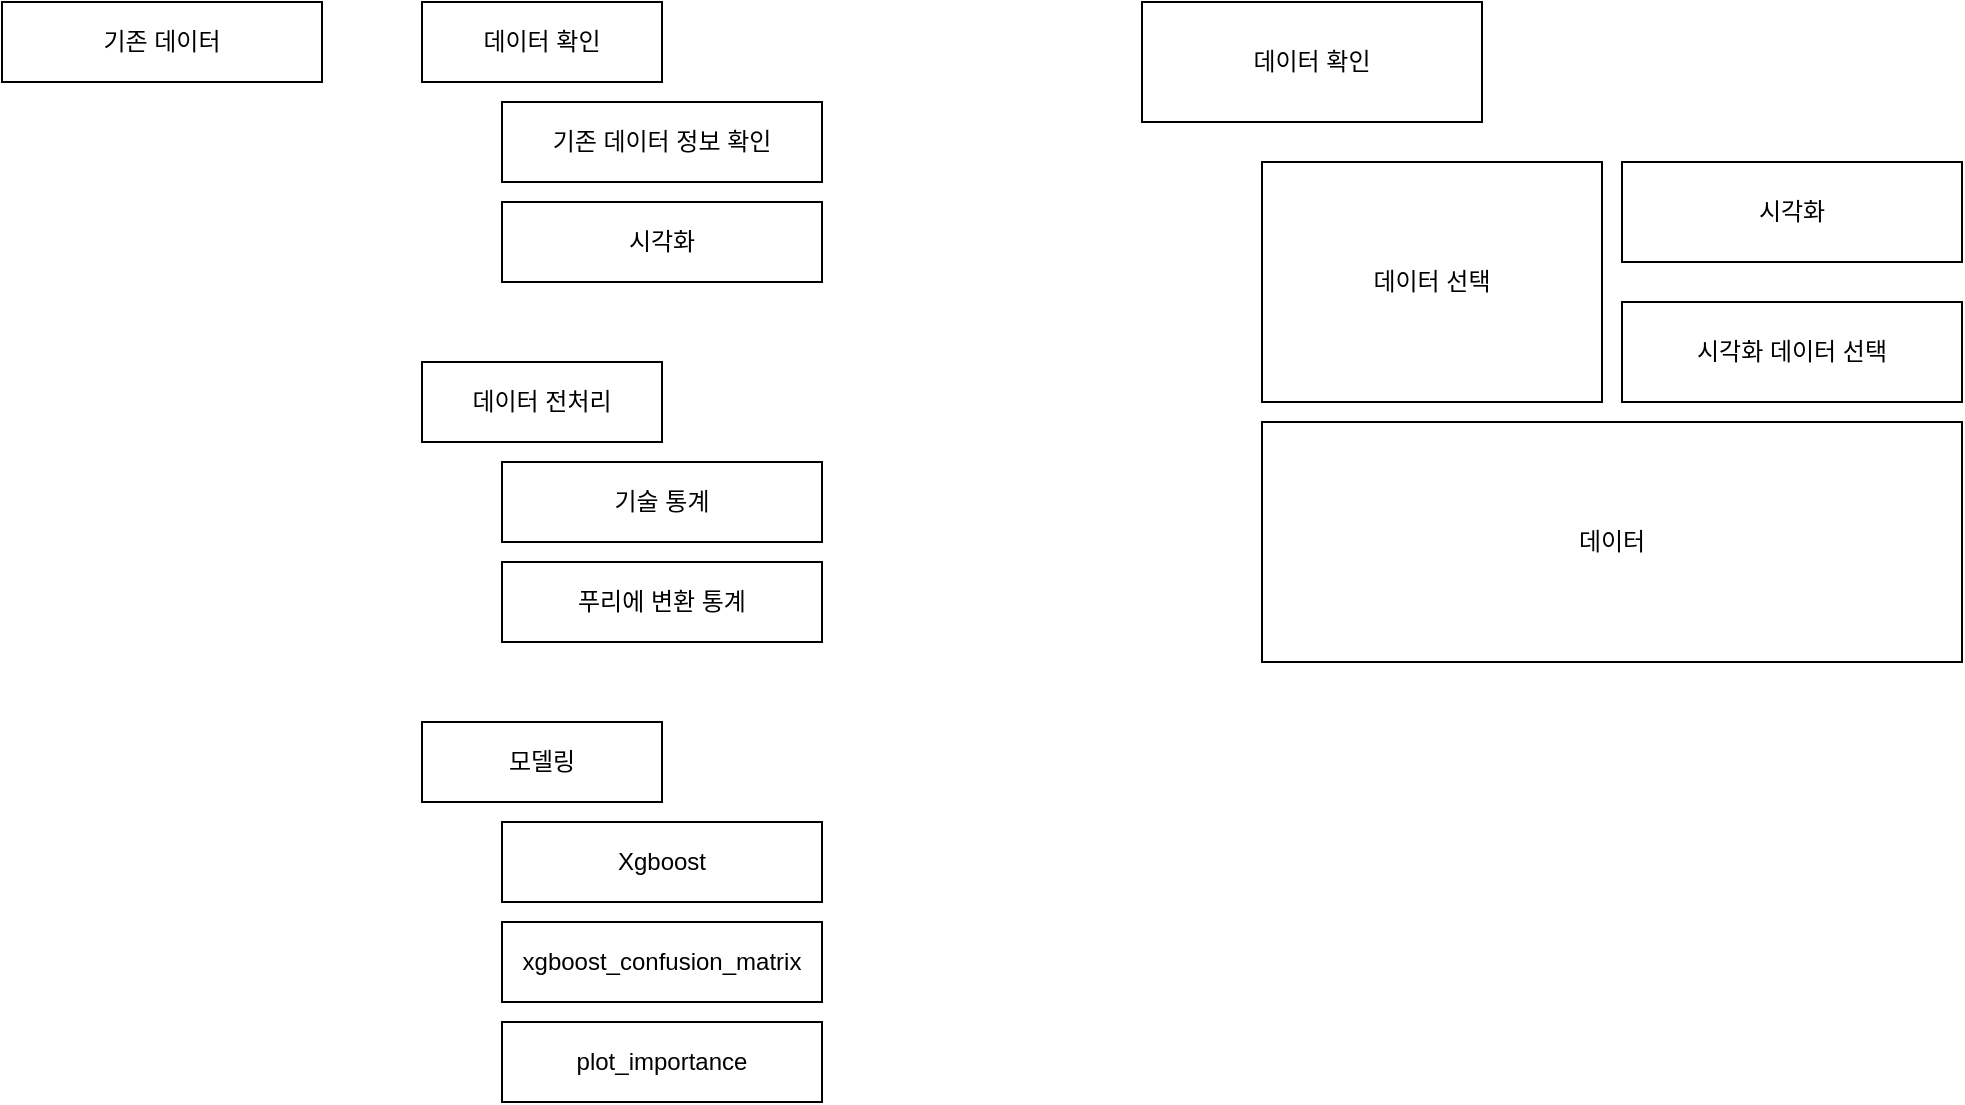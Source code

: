 <mxfile version="13.7.9" type="device"><diagram id="q6fMcQNNtKpuhhOcfK4y" name="페이지-1"><mxGraphModel dx="981" dy="567" grid="1" gridSize="10" guides="1" tooltips="1" connect="1" arrows="1" fold="1" page="1" pageScale="1" pageWidth="10000" pageHeight="10000" math="0" shadow="0"><root><mxCell id="0"/><mxCell id="1" parent="0"/><mxCell id="Jwk1HKf0OWJZeKHZIeI9-7" value="데이터 확인" style="rounded=0;whiteSpace=wrap;html=1;" vertex="1" parent="1"><mxGeometry x="720" y="260" width="120" height="40" as="geometry"/></mxCell><mxCell id="Jwk1HKf0OWJZeKHZIeI9-1" value="기존 데이터" style="rounded=0;whiteSpace=wrap;html=1;" vertex="1" parent="1"><mxGeometry x="510" y="260" width="160" height="40" as="geometry"/></mxCell><mxCell id="Jwk1HKf0OWJZeKHZIeI9-2" value="기존 데이터 정보 확인" style="rounded=0;whiteSpace=wrap;html=1;" vertex="1" parent="1"><mxGeometry x="760" y="310" width="160" height="40" as="geometry"/></mxCell><mxCell id="Jwk1HKf0OWJZeKHZIeI9-3" value="시각화" style="rounded=0;whiteSpace=wrap;html=1;" vertex="1" parent="1"><mxGeometry x="760" y="360" width="160" height="40" as="geometry"/></mxCell><mxCell id="Jwk1HKf0OWJZeKHZIeI9-8" value="데이터 전처리" style="rounded=0;whiteSpace=wrap;html=1;" vertex="1" parent="1"><mxGeometry x="720" y="440" width="120" height="40" as="geometry"/></mxCell><mxCell id="Jwk1HKf0OWJZeKHZIeI9-9" value="기술 통계" style="rounded=0;whiteSpace=wrap;html=1;" vertex="1" parent="1"><mxGeometry x="760" y="490" width="160" height="40" as="geometry"/></mxCell><mxCell id="Jwk1HKf0OWJZeKHZIeI9-10" value="푸리에 변환 통계" style="rounded=0;whiteSpace=wrap;html=1;" vertex="1" parent="1"><mxGeometry x="760" y="540" width="160" height="40" as="geometry"/></mxCell><mxCell id="Jwk1HKf0OWJZeKHZIeI9-11" value="모델링" style="rounded=0;whiteSpace=wrap;html=1;" vertex="1" parent="1"><mxGeometry x="720" y="620" width="120" height="40" as="geometry"/></mxCell><mxCell id="Jwk1HKf0OWJZeKHZIeI9-12" value="xgboost_confusion_matrix" style="rounded=0;whiteSpace=wrap;html=1;" vertex="1" parent="1"><mxGeometry x="760" y="720" width="160" height="40" as="geometry"/></mxCell><mxCell id="Jwk1HKf0OWJZeKHZIeI9-13" value="Xgboost" style="rounded=0;whiteSpace=wrap;html=1;" vertex="1" parent="1"><mxGeometry x="760" y="670" width="160" height="40" as="geometry"/></mxCell><mxCell id="Jwk1HKf0OWJZeKHZIeI9-14" value="plot_importance" style="rounded=0;whiteSpace=wrap;html=1;" vertex="1" parent="1"><mxGeometry x="760" y="770" width="160" height="40" as="geometry"/></mxCell><mxCell id="Jwk1HKf0OWJZeKHZIeI9-15" value="데이터 확인" style="rounded=0;whiteSpace=wrap;html=1;" vertex="1" parent="1"><mxGeometry x="1080" y="260" width="170" height="60" as="geometry"/></mxCell><mxCell id="Jwk1HKf0OWJZeKHZIeI9-16" value="데이터 선택" style="rounded=0;whiteSpace=wrap;html=1;" vertex="1" parent="1"><mxGeometry x="1140" y="340" width="170" height="120" as="geometry"/></mxCell><mxCell id="Jwk1HKf0OWJZeKHZIeI9-17" value="시각화" style="rounded=0;whiteSpace=wrap;html=1;" vertex="1" parent="1"><mxGeometry x="1320" y="340" width="170" height="50" as="geometry"/></mxCell><mxCell id="Jwk1HKf0OWJZeKHZIeI9-18" value="데이터" style="rounded=0;whiteSpace=wrap;html=1;" vertex="1" parent="1"><mxGeometry x="1140" y="470" width="350" height="120" as="geometry"/></mxCell><mxCell id="Jwk1HKf0OWJZeKHZIeI9-20" value="시각화 데이터 선택" style="rounded=0;whiteSpace=wrap;html=1;" vertex="1" parent="1"><mxGeometry x="1320" y="410" width="170" height="50" as="geometry"/></mxCell></root></mxGraphModel></diagram></mxfile>